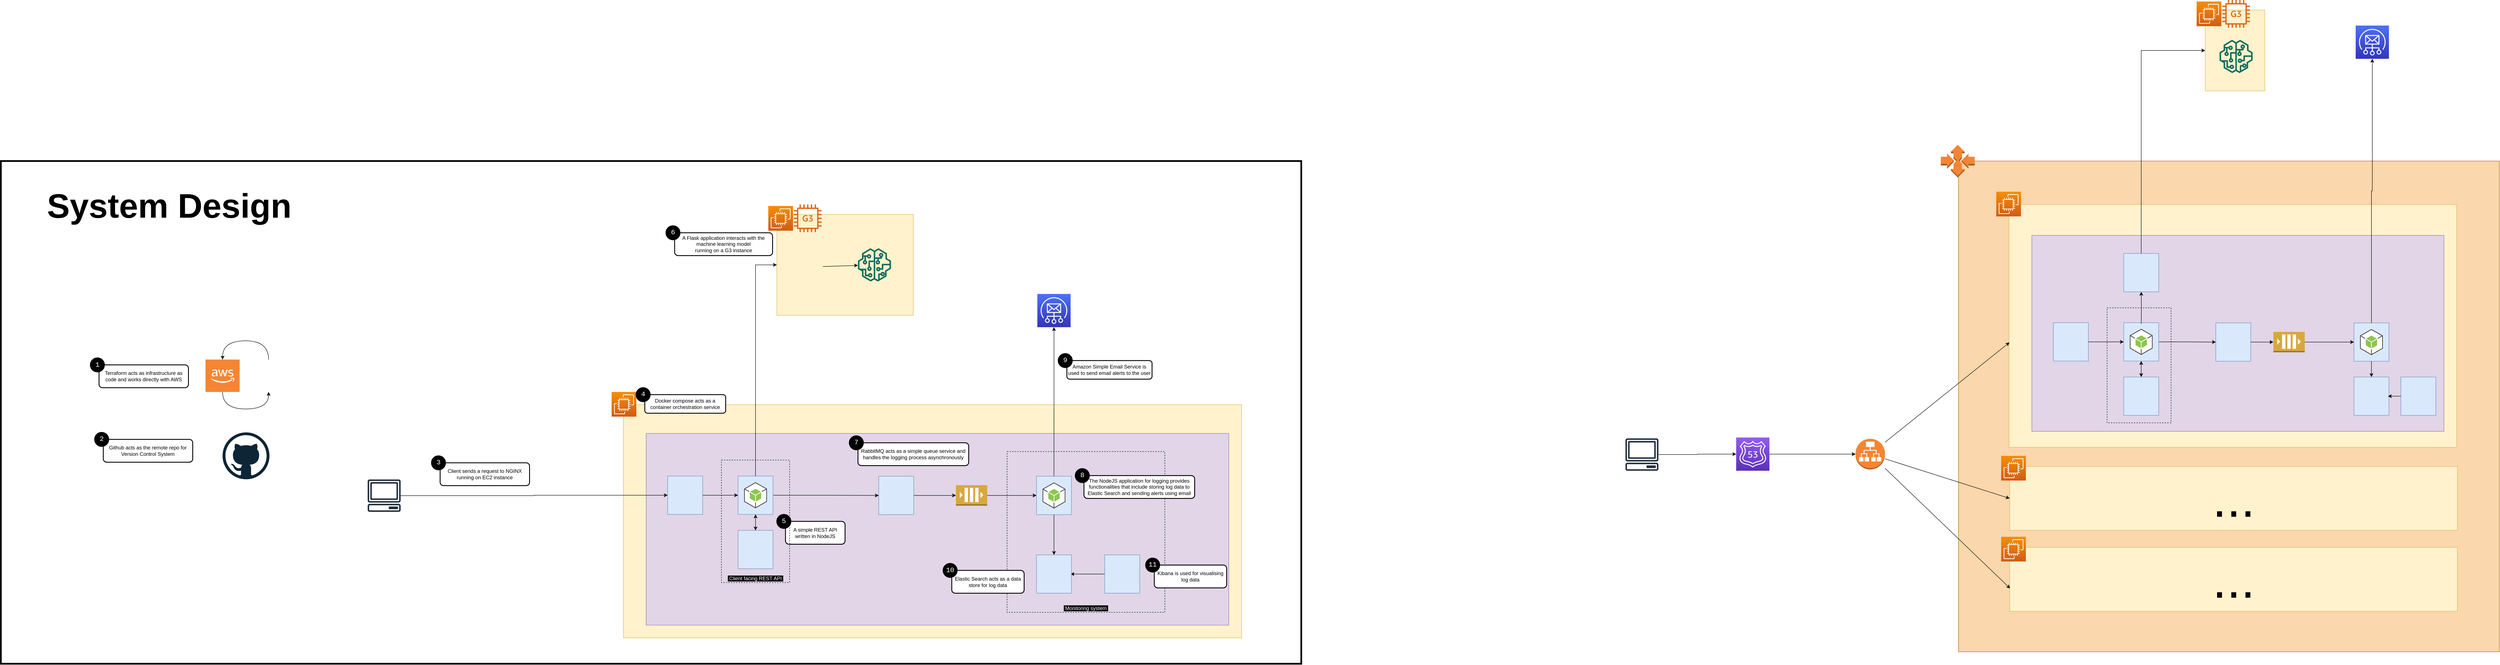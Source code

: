 <mxfile version="14.2.9" type="github"><diagram id="q6d8WJFvGTYh6739gFct" name="Page-1"><mxGraphModel dx="3629" dy="1151" grid="1" gridSize="10" guides="1" tooltips="1" connect="1" arrows="1" fold="1" page="1" pageScale="1" pageWidth="850" pageHeight="1100" math="0" shadow="0"><root><mxCell id="0"/><mxCell id="1" parent="0"/><mxCell id="pepfG31Gy_sQ8T56u4hY-146" value="" style="rounded=0;whiteSpace=wrap;html=1;strokeWidth=4;fontSize=40;align=center;" vertex="1" parent="1"><mxGeometry x="-1550" y="378" width="3050" height="1180" as="geometry"/></mxCell><mxCell id="pepfG31Gy_sQ8T56u4hY-58" value="" style="group" vertex="1" connectable="0" parent="1"><mxGeometry x="250" y="480" width="340" height="260" as="geometry"/></mxCell><mxCell id="pepfG31Gy_sQ8T56u4hY-56" value="" style="rounded=0;whiteSpace=wrap;html=1;fillColor=#fff2cc;strokeColor=#d6b656;" vertex="1" parent="pepfG31Gy_sQ8T56u4hY-58"><mxGeometry x="20" y="23.5" width="320" height="236.5" as="geometry"/></mxCell><mxCell id="pepfG31Gy_sQ8T56u4hY-5" value="" style="outlineConnect=0;fontColor=#232F3E;gradientColor=none;fillColor=#116D5B;strokeColor=none;dashed=0;verticalLabelPosition=bottom;verticalAlign=top;align=center;html=1;fontSize=12;fontStyle=0;aspect=fixed;pointerEvents=1;shape=mxgraph.aws4.sagemaker_model;" vertex="1" parent="pepfG31Gy_sQ8T56u4hY-58"><mxGeometry x="210" y="102.75" width="78" height="78" as="geometry"/></mxCell><mxCell id="pepfG31Gy_sQ8T56u4hY-55" value="" style="outlineConnect=0;fontColor=#232F3E;gradientColor=none;fillColor=#D86613;strokeColor=none;dashed=0;verticalLabelPosition=bottom;verticalAlign=top;align=center;html=1;fontSize=12;fontStyle=0;aspect=fixed;pointerEvents=1;shape=mxgraph.aws4.g3_instance;" vertex="1" parent="pepfG31Gy_sQ8T56u4hY-58"><mxGeometry x="60" width="65" height="65" as="geometry"/></mxCell><mxCell id="pepfG31Gy_sQ8T56u4hY-57" value="" style="points=[[0,0,0],[0.25,0,0],[0.5,0,0],[0.75,0,0],[1,0,0],[0,1,0],[0.25,1,0],[0.5,1,0],[0.75,1,0],[1,1,0],[0,0.25,0],[0,0.5,0],[0,0.75,0],[1,0.25,0],[1,0.5,0],[1,0.75,0]];outlineConnect=0;fontColor=#232F3E;gradientColor=#F78E04;gradientDirection=north;fillColor=#D05C17;strokeColor=#ffffff;dashed=0;verticalLabelPosition=bottom;verticalAlign=top;align=center;html=1;fontSize=12;fontStyle=0;aspect=fixed;shape=mxgraph.aws4.resourceIcon;resIcon=mxgraph.aws4.ec2;" vertex="1" parent="pepfG31Gy_sQ8T56u4hY-58"><mxGeometry y="3.5" width="58" height="58" as="geometry"/></mxCell><mxCell id="pepfG31Gy_sQ8T56u4hY-187" style="edgeStyle=none;rounded=0;orthogonalLoop=1;jettySize=auto;html=1;startArrow=none;startFill=0;" edge="1" parent="pepfG31Gy_sQ8T56u4hY-58" source="pepfG31Gy_sQ8T56u4hY-4" target="pepfG31Gy_sQ8T56u4hY-5"><mxGeometry relative="1" as="geometry"/></mxCell><mxCell id="pepfG31Gy_sQ8T56u4hY-4" value="" style="shape=image;html=1;verticalAlign=top;verticalLabelPosition=bottom;labelBackgroundColor=#ffffff;imageAspect=0;aspect=fixed;image=https://cdn4.iconfinder.com/data/icons/logos-brands-5/24/flask-128.png" vertex="1" parent="pepfG31Gy_sQ8T56u4hY-58"><mxGeometry x="60" y="112.75" width="68.0" height="68.0" as="geometry"/></mxCell><mxCell id="pepfG31Gy_sQ8T56u4hY-147" value="&lt;h1&gt;System Design&lt;/h1&gt;" style="text;html=1;strokeColor=none;fillColor=none;align=center;verticalAlign=middle;whiteSpace=wrap;rounded=0;fontSize=40;" vertex="1" parent="1"><mxGeometry x="-1550" y="378" width="790" height="210" as="geometry"/></mxCell><mxCell id="pepfG31Gy_sQ8T56u4hY-144" value="" style="rounded=0;whiteSpace=wrap;html=1;fillColor=#fad7ac;strokeColor=#b46504;" vertex="1" parent="1"><mxGeometry x="3041.5" y="378" width="1268.5" height="1152" as="geometry"/></mxCell><mxCell id="pepfG31Gy_sQ8T56u4hY-62" value="" style="group" vertex="1" connectable="0" parent="1"><mxGeometry x="-140" y="790" width="1555" height="730" as="geometry"/></mxCell><mxCell id="pepfG31Gy_sQ8T56u4hY-63" value="" style="group" vertex="1" connectable="0" parent="pepfG31Gy_sQ8T56u4hY-62"><mxGeometry x="70" y="77.4" width="1485" height="652.6" as="geometry"/></mxCell><mxCell id="pepfG31Gy_sQ8T56u4hY-20" value="" style="rounded=0;whiteSpace=wrap;html=1;fillColor=#fff2cc;strokeColor=#d6b656;" vertex="1" parent="pepfG31Gy_sQ8T56u4hY-63"><mxGeometry x="-20" y="82.6" width="1450" height="547.4" as="geometry"/></mxCell><mxCell id="pepfG31Gy_sQ8T56u4hY-50" value="" style="rounded=0;whiteSpace=wrap;html=1;fillColor=#e1d5e7;strokeColor=#9673a6;" vertex="1" parent="pepfG31Gy_sQ8T56u4hY-63"><mxGeometry x="33.5" y="150" width="1366.5" height="450" as="geometry"/></mxCell><mxCell id="pepfG31Gy_sQ8T56u4hY-8" value="" style="shape=image;verticalLabelPosition=bottom;labelBackgroundColor=#ffffff;verticalAlign=top;aspect=fixed;imageAspect=0;image=https://blog.alexellis.io/content/images/2016/05/docker-compose-logo-01.png;" vertex="1" parent="pepfG31Gy_sQ8T56u4hY-63"><mxGeometry x="10.5" y="107.5" width="69.5" height="85.1" as="geometry"/></mxCell><mxCell id="pepfG31Gy_sQ8T56u4hY-15" value="" style="outlineConnect=0;dashed=0;verticalLabelPosition=bottom;verticalAlign=top;align=center;html=1;shape=mxgraph.aws3.queue;fillColor=#D9A741;gradientColor=none;" vertex="1" parent="pepfG31Gy_sQ8T56u4hY-63"><mxGeometry x="760" y="271.6" width="73.5" height="48.0" as="geometry"/></mxCell><mxCell id="pepfG31Gy_sQ8T56u4hY-72" style="edgeStyle=orthogonalEdgeStyle;rounded=0;orthogonalLoop=1;jettySize=auto;html=1;startArrow=none;startFill=0;" edge="1" parent="pepfG31Gy_sQ8T56u4hY-63" source="pepfG31Gy_sQ8T56u4hY-43" target="pepfG31Gy_sQ8T56u4hY-16"><mxGeometry relative="1" as="geometry"/></mxCell><mxCell id="pepfG31Gy_sQ8T56u4hY-69" style="edgeStyle=orthogonalEdgeStyle;rounded=0;orthogonalLoop=1;jettySize=auto;html=1;startArrow=none;startFill=0;" edge="1" parent="pepfG31Gy_sQ8T56u4hY-63" source="pepfG31Gy_sQ8T56u4hY-29" target="pepfG31Gy_sQ8T56u4hY-15"><mxGeometry relative="1" as="geometry"/></mxCell><mxCell id="pepfG31Gy_sQ8T56u4hY-70" style="edgeStyle=orthogonalEdgeStyle;rounded=0;orthogonalLoop=1;jettySize=auto;html=1;entryX=0;entryY=0.5;entryDx=0;entryDy=0;startArrow=none;startFill=0;" edge="1" parent="pepfG31Gy_sQ8T56u4hY-63" source="pepfG31Gy_sQ8T56u4hY-15" target="pepfG31Gy_sQ8T56u4hY-33"><mxGeometry relative="1" as="geometry"/></mxCell><mxCell id="pepfG31Gy_sQ8T56u4hY-71" style="edgeStyle=orthogonalEdgeStyle;rounded=0;orthogonalLoop=1;jettySize=auto;html=1;entryX=0.5;entryY=0;entryDx=0;entryDy=0;startArrow=none;startFill=0;" edge="1" parent="pepfG31Gy_sQ8T56u4hY-63" source="pepfG31Gy_sQ8T56u4hY-33" target="pepfG31Gy_sQ8T56u4hY-41"><mxGeometry relative="1" as="geometry"><Array as="points"><mxPoint x="990" y="378"/></Array></mxGeometry></mxCell><mxCell id="pepfG31Gy_sQ8T56u4hY-180" value="" style="group" vertex="1" connectable="0" parent="pepfG31Gy_sQ8T56u4hY-63"><mxGeometry x="80" y="-337.4" width="250" height="80" as="geometry"/></mxCell><mxCell id="pepfG31Gy_sQ8T56u4hY-181" value="A Flask application interacts with the machine learning model&lt;br&gt;running on a G3 instance" style="rounded=1;whiteSpace=wrap;html=1;strokeWidth=2;fillColor=#FFFFFF;fontSize=12;align=center;" vertex="1" parent="pepfG31Gy_sQ8T56u4hY-180"><mxGeometry x="20.29" y="16.33" width="229.71" height="53.67" as="geometry"/></mxCell><mxCell id="pepfG31Gy_sQ8T56u4hY-182" value="6" style="ellipse;whiteSpace=wrap;html=1;aspect=fixed;rounded=0;strokeWidth=2;fontSize=16;align=center;fontColor=#FFFFFF;fillColor=#000000;fontFamily=Courier New;" vertex="1" parent="pepfG31Gy_sQ8T56u4hY-180"><mxGeometry width="32.857" height="32.857" as="geometry"/></mxCell><mxCell id="pepfG31Gy_sQ8T56u4hY-188" value="&lt;span style=&quot;background-color: rgb(0 , 0 , 0)&quot;&gt;&lt;font color=&quot;#ffffff&quot;&gt;&amp;nbsp;Monitoring system&amp;nbsp;&lt;/font&gt;&lt;/span&gt;" style="rounded=0;whiteSpace=wrap;html=1;fillColor=none;dashed=1;verticalAlign=bottom;" vertex="1" parent="pepfG31Gy_sQ8T56u4hY-63"><mxGeometry x="880" y="192.6" width="370" height="377.4" as="geometry"/></mxCell><mxCell id="pepfG31Gy_sQ8T56u4hY-31" value="" style="group" vertex="1" connectable="0" parent="pepfG31Gy_sQ8T56u4hY-63"><mxGeometry x="560" y="225.6" width="101" height="115.0" as="geometry"/></mxCell><mxCell id="pepfG31Gy_sQ8T56u4hY-29" value="" style="rounded=0;whiteSpace=wrap;html=1;fillColor=#dae8fc;strokeColor=#6c8ebf;" vertex="1" parent="pepfG31Gy_sQ8T56u4hY-31"><mxGeometry x="19" y="25.0" width="82" height="90.0" as="geometry"/></mxCell><mxCell id="pepfG31Gy_sQ8T56u4hY-2" value="" style="shape=image;verticalLabelPosition=bottom;labelBackgroundColor=#ffffff;verticalAlign=top;aspect=fixed;imageAspect=0;image=https://quinngil.com/content/images/2017/04/rabbitmq.svg;" vertex="1" parent="pepfG31Gy_sQ8T56u4hY-31"><mxGeometry x="29.5" y="37.7" width="61.0" height="64.6" as="geometry"/></mxCell><mxCell id="pepfG31Gy_sQ8T56u4hY-30" value="" style="shape=image;html=1;verticalAlign=top;verticalLabelPosition=bottom;labelBackgroundColor=#ffffff;imageAspect=0;aspect=fixed;image=https://cdn4.iconfinder.com/data/icons/logos-and-brands/512/97_Docker_logo_logos-128.png" vertex="1" parent="pepfG31Gy_sQ8T56u4hY-31"><mxGeometry width="48.0" height="48.0" as="geometry"/></mxCell><mxCell id="pepfG31Gy_sQ8T56u4hY-32" value="" style="group" vertex="1" connectable="0" parent="pepfG31Gy_sQ8T56u4hY-63"><mxGeometry x="930" y="225.6" width="101" height="115" as="geometry"/></mxCell><mxCell id="pepfG31Gy_sQ8T56u4hY-33" value="" style="rounded=0;whiteSpace=wrap;html=1;fillColor=#dae8fc;strokeColor=#6c8ebf;" vertex="1" parent="pepfG31Gy_sQ8T56u4hY-32"><mxGeometry x="19" y="25" width="82" height="90" as="geometry"/></mxCell><mxCell id="pepfG31Gy_sQ8T56u4hY-34" value="" style="outlineConnect=0;dashed=0;verticalLabelPosition=bottom;verticalAlign=top;align=center;html=1;shape=mxgraph.aws3.android;fillColor=#8CC64F;gradientColor=none;" vertex="1" parent="pepfG31Gy_sQ8T56u4hY-32"><mxGeometry x="33.25" y="39.43" width="53.5" height="61.14" as="geometry"/></mxCell><mxCell id="pepfG31Gy_sQ8T56u4hY-35" value="" style="shape=image;html=1;verticalAlign=top;verticalLabelPosition=bottom;labelBackgroundColor=#ffffff;imageAspect=0;aspect=fixed;image=https://cdn4.iconfinder.com/data/icons/logos-and-brands/512/97_Docker_logo_logos-128.png" vertex="1" parent="pepfG31Gy_sQ8T56u4hY-32"><mxGeometry width="48" height="48" as="geometry"/></mxCell><mxCell id="pepfG31Gy_sQ8T56u4hY-45" value="" style="group" vertex="1" connectable="0" parent="pepfG31Gy_sQ8T56u4hY-63"><mxGeometry x="930" y="410.1" width="101" height="115.0" as="geometry"/></mxCell><mxCell id="pepfG31Gy_sQ8T56u4hY-41" value="" style="rounded=0;whiteSpace=wrap;html=1;fillColor=#dae8fc;strokeColor=#6c8ebf;" vertex="1" parent="pepfG31Gy_sQ8T56u4hY-45"><mxGeometry x="19" y="25.0" width="82" height="90.0" as="geometry"/></mxCell><mxCell id="pepfG31Gy_sQ8T56u4hY-16" value="" style="shape=image;verticalLabelPosition=bottom;labelBackgroundColor=#ffffff;verticalAlign=top;aspect=fixed;imageAspect=0;image=https://cdn.worldvectorlogo.com/logos/elastic-elasticsearch.svg;" vertex="1" parent="pepfG31Gy_sQ8T56u4hY-45"><mxGeometry x="22.25" y="31.75" width="76.5" height="76.5" as="geometry"/></mxCell><mxCell id="pepfG31Gy_sQ8T56u4hY-42" value="" style="shape=image;html=1;verticalAlign=top;verticalLabelPosition=bottom;labelBackgroundColor=#ffffff;imageAspect=0;aspect=fixed;image=https://cdn4.iconfinder.com/data/icons/logos-and-brands/512/97_Docker_logo_logos-128.png" vertex="1" parent="pepfG31Gy_sQ8T56u4hY-45"><mxGeometry width="48.0" height="48.0" as="geometry"/></mxCell><mxCell id="pepfG31Gy_sQ8T56u4hY-46" value="" style="group" vertex="1" connectable="0" parent="pepfG31Gy_sQ8T56u4hY-63"><mxGeometry x="1090" y="410.1" width="101" height="115.0" as="geometry"/></mxCell><mxCell id="pepfG31Gy_sQ8T56u4hY-43" value="" style="rounded=0;whiteSpace=wrap;html=1;fillColor=#dae8fc;strokeColor=#6c8ebf;" vertex="1" parent="pepfG31Gy_sQ8T56u4hY-46"><mxGeometry x="19" y="25.0" width="82" height="90.0" as="geometry"/></mxCell><mxCell id="pepfG31Gy_sQ8T56u4hY-18" value="" style="shape=image;verticalLabelPosition=bottom;labelBackgroundColor=#ffffff;verticalAlign=top;aspect=fixed;imageAspect=0;image=https://cdn.freebiesupply.com/logos/large/2x/elastic-kibana-logo-png-transparent.png;" vertex="1" parent="pepfG31Gy_sQ8T56u4hY-46"><mxGeometry x="21.75" y="31.75" width="76.5" height="76.5" as="geometry"/></mxCell><mxCell id="pepfG31Gy_sQ8T56u4hY-44" value="" style="shape=image;html=1;verticalAlign=top;verticalLabelPosition=bottom;labelBackgroundColor=#ffffff;imageAspect=0;aspect=fixed;image=https://cdn4.iconfinder.com/data/icons/logos-and-brands/512/97_Docker_logo_logos-128.png" vertex="1" parent="pepfG31Gy_sQ8T56u4hY-46"><mxGeometry width="48.0" height="48.0" as="geometry"/></mxCell><mxCell id="pepfG31Gy_sQ8T56u4hY-10" value="" style="points=[[0,0,0],[0.25,0,0],[0.5,0,0],[0.75,0,0],[1,0,0],[0,1,0],[0.25,1,0],[0.5,1,0],[0.75,1,0],[1,1,0],[0,0.25,0],[0,0.5,0],[0,0.75,0],[1,0.25,0],[1,0.5,0],[1,0.75,0]];outlineConnect=0;fontColor=#232F3E;gradientColor=#F78E04;gradientDirection=north;fillColor=#D05C17;strokeColor=#ffffff;dashed=0;verticalLabelPosition=bottom;verticalAlign=top;align=center;html=1;fontSize=12;fontStyle=0;aspect=fixed;shape=mxgraph.aws4.resourceIcon;resIcon=mxgraph.aws4.ec2;" vertex="1" parent="pepfG31Gy_sQ8T56u4hY-63"><mxGeometry x="-47.5" y="52.6" width="58.0" height="58.0" as="geometry"/></mxCell><mxCell id="pepfG31Gy_sQ8T56u4hY-194" value="" style="group" vertex="1" connectable="0" parent="pepfG31Gy_sQ8T56u4hY-63"><mxGeometry x="510" y="155.6" width="280" height="70" as="geometry"/></mxCell><mxCell id="pepfG31Gy_sQ8T56u4hY-195" value="RabbitMQ acts as a simple queue service and handles the logging process asynchronously" style="rounded=1;whiteSpace=wrap;html=1;strokeWidth=2;fillColor=#FFFFFF;fontSize=12;align=center;" vertex="1" parent="pepfG31Gy_sQ8T56u4hY-194"><mxGeometry x="20.29" y="16.33" width="259.71" height="53.67" as="geometry"/></mxCell><mxCell id="pepfG31Gy_sQ8T56u4hY-196" value="7" style="ellipse;whiteSpace=wrap;html=1;aspect=fixed;rounded=0;strokeWidth=2;fontSize=16;align=center;fontColor=#FFFFFF;fillColor=#000000;fontFamily=Courier New;" vertex="1" parent="pepfG31Gy_sQ8T56u4hY-194"><mxGeometry width="32.857" height="32.857" as="geometry"/></mxCell><mxCell id="pepfG31Gy_sQ8T56u4hY-201" value="" style="group" vertex="1" connectable="0" parent="pepfG31Gy_sQ8T56u4hY-63"><mxGeometry x="1040" y="232.6" width="280" height="70" as="geometry"/></mxCell><mxCell id="pepfG31Gy_sQ8T56u4hY-202" value="The NodeJS application for logging provides functionalities that include storing log data to Elastic Search and sending alerts using email" style="rounded=1;whiteSpace=wrap;html=1;strokeWidth=2;fillColor=#FFFFFF;fontSize=12;align=center;" vertex="1" parent="pepfG31Gy_sQ8T56u4hY-201"><mxGeometry x="20.29" y="16.33" width="259.71" height="53.67" as="geometry"/></mxCell><mxCell id="pepfG31Gy_sQ8T56u4hY-203" value="8" style="ellipse;whiteSpace=wrap;html=1;aspect=fixed;rounded=0;strokeWidth=2;fontSize=16;align=center;fontColor=#FFFFFF;fillColor=#000000;fontFamily=Courier New;" vertex="1" parent="pepfG31Gy_sQ8T56u4hY-201"><mxGeometry width="32.857" height="32.857" as="geometry"/></mxCell><mxCell id="pepfG31Gy_sQ8T56u4hY-204" value="" style="group" vertex="1" connectable="0" parent="pepfG31Gy_sQ8T56u4hY-63"><mxGeometry x="730" y="455.1" width="280" height="70" as="geometry"/></mxCell><mxCell id="pepfG31Gy_sQ8T56u4hY-205" value="Elastic Search acts as a data store for log data" style="rounded=1;whiteSpace=wrap;html=1;strokeWidth=2;fillColor=#FFFFFF;fontSize=12;align=center;" vertex="1" parent="pepfG31Gy_sQ8T56u4hY-204"><mxGeometry x="20.29" y="16.33" width="169.71" height="53.67" as="geometry"/></mxCell><mxCell id="pepfG31Gy_sQ8T56u4hY-206" value="10" style="ellipse;whiteSpace=wrap;html=1;aspect=fixed;rounded=0;strokeWidth=2;fontSize=16;align=center;fontColor=#FFFFFF;fillColor=#000000;fontFamily=Courier New;" vertex="1" parent="pepfG31Gy_sQ8T56u4hY-204"><mxGeometry width="32.857" height="32.857" as="geometry"/></mxCell><mxCell id="pepfG31Gy_sQ8T56u4hY-207" value="" style="group" vertex="1" connectable="0" parent="pepfG31Gy_sQ8T56u4hY-63"><mxGeometry x="1205" y="442.6" width="280" height="70" as="geometry"/></mxCell><mxCell id="pepfG31Gy_sQ8T56u4hY-208" value="Kibana is used for visualising log data" style="rounded=1;whiteSpace=wrap;html=1;strokeWidth=2;fillColor=#FFFFFF;fontSize=12;align=center;" vertex="1" parent="pepfG31Gy_sQ8T56u4hY-207"><mxGeometry x="20.29" y="16.33" width="169.71" height="53.67" as="geometry"/></mxCell><mxCell id="pepfG31Gy_sQ8T56u4hY-209" value="11" style="ellipse;whiteSpace=wrap;html=1;aspect=fixed;rounded=0;strokeWidth=2;fontSize=16;align=center;fontColor=#FFFFFF;fillColor=#000000;fontFamily=Courier New;" vertex="1" parent="pepfG31Gy_sQ8T56u4hY-207"><mxGeometry width="32.857" height="32.857" as="geometry"/></mxCell><mxCell id="pepfG31Gy_sQ8T56u4hY-177" value="" style="group" vertex="1" connectable="0" parent="pepfG31Gy_sQ8T56u4hY-63"><mxGeometry x="340" y="340.1" width="230" height="70" as="geometry"/></mxCell><mxCell id="pepfG31Gy_sQ8T56u4hY-178" value="A simple REST API written in NodeJS" style="rounded=1;whiteSpace=wrap;html=1;strokeWidth=2;fillColor=#FFFFFF;fontSize=12;align=center;" vertex="1" parent="pepfG31Gy_sQ8T56u4hY-177"><mxGeometry x="20.29" y="16.33" width="139.71" height="53.67" as="geometry"/></mxCell><mxCell id="pepfG31Gy_sQ8T56u4hY-179" value="5" style="ellipse;whiteSpace=wrap;html=1;aspect=fixed;rounded=0;strokeWidth=2;fontSize=16;align=center;fontColor=#FFFFFF;fillColor=#000000;fontFamily=Courier New;" vertex="1" parent="pepfG31Gy_sQ8T56u4hY-177"><mxGeometry width="32.857" height="32.857" as="geometry"/></mxCell><mxCell id="pepfG31Gy_sQ8T56u4hY-210" value="" style="group" vertex="1" connectable="0" parent="pepfG31Gy_sQ8T56u4hY-63"><mxGeometry x="10" y="42.6" width="230" height="80" as="geometry"/></mxCell><mxCell id="pepfG31Gy_sQ8T56u4hY-211" value="Docker compose acts as a container orchestration service" style="rounded=1;whiteSpace=wrap;html=1;strokeWidth=2;fillColor=#FFFFFF;fontSize=12;align=center;" vertex="1" parent="pepfG31Gy_sQ8T56u4hY-210"><mxGeometry x="20.29" y="16.33" width="189.71" height="43.67" as="geometry"/></mxCell><mxCell id="pepfG31Gy_sQ8T56u4hY-212" value="4" style="ellipse;whiteSpace=wrap;html=1;aspect=fixed;rounded=0;strokeWidth=2;fontSize=16;align=center;fontColor=#FFFFFF;fillColor=#000000;fontFamily=Courier New;" vertex="1" parent="pepfG31Gy_sQ8T56u4hY-210"><mxGeometry width="32.857" height="32.857" as="geometry"/></mxCell><mxCell id="pepfG31Gy_sQ8T56u4hY-64" value="&lt;span style=&quot;background-color: rgb(0 , 0 , 0)&quot;&gt;&lt;font color=&quot;#ffffff&quot;&gt;&amp;nbsp;Client facing REST API&amp;nbsp;&lt;/font&gt;&lt;/span&gt;" style="rounded=0;whiteSpace=wrap;html=1;fillColor=none;dashed=1;verticalAlign=bottom;" vertex="1" parent="pepfG31Gy_sQ8T56u4hY-63"><mxGeometry x="210" y="212.55" width="160" height="287.5" as="geometry"/></mxCell><mxCell id="pepfG31Gy_sQ8T56u4hY-74" style="edgeStyle=orthogonalEdgeStyle;rounded=0;orthogonalLoop=1;jettySize=auto;html=1;entryX=0;entryY=0.5;entryDx=0;entryDy=0;startArrow=none;startFill=0;" edge="1" parent="1" source="pepfG31Gy_sQ8T56u4hY-13" target="pepfG31Gy_sQ8T56u4hY-23"><mxGeometry relative="1" as="geometry"><mxPoint x="-320" y="1162.5" as="sourcePoint"/></mxGeometry></mxCell><mxCell id="pepfG31Gy_sQ8T56u4hY-13" value="" style="outlineConnect=0;fontColor=#232F3E;gradientColor=none;fillColor=#232F3E;strokeColor=none;dashed=0;verticalLabelPosition=bottom;verticalAlign=top;align=center;html=1;fontSize=12;fontStyle=0;aspect=fixed;pointerEvents=1;shape=mxgraph.aws4.client;" vertex="1" parent="1"><mxGeometry x="-690" y="1125.5" width="78" height="76" as="geometry"/></mxCell><mxCell id="pepfG31Gy_sQ8T56u4hY-21" value="" style="outlineConnect=0;dashed=0;verticalLabelPosition=bottom;verticalAlign=top;align=center;html=1;shape=mxgraph.aws3.auto_scaling;fillColor=#F58534;gradientColor=none;" vertex="1" parent="1"><mxGeometry x="3000" y="340" width="79.5" height="76.5" as="geometry"/></mxCell><mxCell id="pepfG31Gy_sQ8T56u4hY-24" value="" style="group" vertex="1" connectable="0" parent="1"><mxGeometry x="-5" y="1092.5" width="101" height="115" as="geometry"/></mxCell><mxCell id="pepfG31Gy_sQ8T56u4hY-23" value="" style="rounded=0;whiteSpace=wrap;html=1;fillColor=#dae8fc;strokeColor=#6c8ebf;" vertex="1" parent="pepfG31Gy_sQ8T56u4hY-24"><mxGeometry x="19" y="25" width="82" height="90" as="geometry"/></mxCell><mxCell id="pepfG31Gy_sQ8T56u4hY-7" value="" style="shape=image;html=1;verticalAlign=top;verticalLabelPosition=bottom;labelBackgroundColor=#ffffff;imageAspect=0;aspect=fixed;image=https://cdn4.iconfinder.com/data/icons/logos-and-brands/512/97_Docker_logo_logos-128.png" vertex="1" parent="pepfG31Gy_sQ8T56u4hY-24"><mxGeometry width="48" height="48" as="geometry"/></mxCell><mxCell id="pepfG31Gy_sQ8T56u4hY-22" value="" style="shape=image;verticalLabelPosition=bottom;labelBackgroundColor=#ffffff;verticalAlign=top;aspect=fixed;imageAspect=0;image=https://cdn.auth0.com/blog/nginx-plus/nginx-logo.png;" vertex="1" parent="pepfG31Gy_sQ8T56u4hY-24"><mxGeometry x="30" y="40" width="60" height="60" as="geometry"/></mxCell><mxCell id="pepfG31Gy_sQ8T56u4hY-54" value="" style="group" vertex="1" connectable="0" parent="1"><mxGeometry x="160" y="1220" width="101" height="147.45" as="geometry"/></mxCell><mxCell id="pepfG31Gy_sQ8T56u4hY-52" value="" style="rounded=0;whiteSpace=wrap;html=1;fillColor=#dae8fc;strokeColor=#6c8ebf;" vertex="1" parent="pepfG31Gy_sQ8T56u4hY-54"><mxGeometry x="19" y="25" width="82" height="90" as="geometry"/></mxCell><mxCell id="pepfG31Gy_sQ8T56u4hY-53" value="" style="shape=image;html=1;verticalAlign=top;verticalLabelPosition=bottom;labelBackgroundColor=#ffffff;imageAspect=0;aspect=fixed;image=https://cdn4.iconfinder.com/data/icons/logos-and-brands/512/97_Docker_logo_logos-128.png" vertex="1" parent="pepfG31Gy_sQ8T56u4hY-54"><mxGeometry width="48" height="48" as="geometry"/></mxCell><mxCell id="pepfG31Gy_sQ8T56u4hY-51" value="" style="shape=image;verticalLabelPosition=bottom;labelBackgroundColor=#ffffff;verticalAlign=top;aspect=fixed;imageAspect=0;image=https://upload.wikimedia.org/wikipedia/commons/thumb/2/29/Postgresql_elephant.svg/1200px-Postgresql_elephant.svg.png;" vertex="1" parent="pepfG31Gy_sQ8T56u4hY-54"><mxGeometry x="31.57" y="40.66" width="56.86" height="58.67" as="geometry"/></mxCell><mxCell id="pepfG31Gy_sQ8T56u4hY-61" style="edgeStyle=orthogonalEdgeStyle;rounded=0;orthogonalLoop=1;jettySize=auto;html=1;" edge="1" parent="1" source="pepfG31Gy_sQ8T56u4hY-23" target="pepfG31Gy_sQ8T56u4hY-25"><mxGeometry x="-63.5" y="864.9" as="geometry"/></mxCell><mxCell id="pepfG31Gy_sQ8T56u4hY-65" style="edgeStyle=orthogonalEdgeStyle;rounded=0;orthogonalLoop=1;jettySize=auto;html=1;entryX=0.5;entryY=0;entryDx=0;entryDy=0;startArrow=classic;startFill=1;" edge="1" parent="1" source="pepfG31Gy_sQ8T56u4hY-25" target="pepfG31Gy_sQ8T56u4hY-52"><mxGeometry relative="1" as="geometry"/></mxCell><mxCell id="pepfG31Gy_sQ8T56u4hY-66" style="edgeStyle=orthogonalEdgeStyle;rounded=0;orthogonalLoop=1;jettySize=auto;html=1;startArrow=none;startFill=0;" edge="1" parent="1" source="pepfG31Gy_sQ8T56u4hY-25" target="pepfG31Gy_sQ8T56u4hY-29"><mxGeometry relative="1" as="geometry"/></mxCell><mxCell id="pepfG31Gy_sQ8T56u4hY-25" value="" style="rounded=0;whiteSpace=wrap;html=1;fillColor=#dae8fc;strokeColor=#6c8ebf;fontStyle=1" vertex="1" parent="1"><mxGeometry x="179" y="1117.5" width="82" height="90" as="geometry"/></mxCell><mxCell id="pepfG31Gy_sQ8T56u4hY-3" value="" style="outlineConnect=0;dashed=0;verticalLabelPosition=bottom;verticalAlign=top;align=center;html=1;shape=mxgraph.aws3.android;fillColor=#8CC64F;gradientColor=none;" vertex="1" parent="1"><mxGeometry x="193.25" y="1131.93" width="53.5" height="61.14" as="geometry"/></mxCell><mxCell id="pepfG31Gy_sQ8T56u4hY-26" value="" style="shape=image;html=1;verticalAlign=top;verticalLabelPosition=bottom;labelBackgroundColor=#ffffff;imageAspect=0;aspect=fixed;image=https://cdn4.iconfinder.com/data/icons/logos-and-brands/512/97_Docker_logo_logos-128.png;fontStyle=1" vertex="1" parent="1"><mxGeometry x="160" y="1092.5" width="48" height="48" as="geometry"/></mxCell><mxCell id="pepfG31Gy_sQ8T56u4hY-68" style="edgeStyle=orthogonalEdgeStyle;rounded=0;orthogonalLoop=1;jettySize=auto;html=1;startArrow=none;startFill=0;entryX=0;entryY=0.5;entryDx=0;entryDy=0;exitX=0.5;exitY=0;exitDx=0;exitDy=0;" edge="1" parent="1" source="pepfG31Gy_sQ8T56u4hY-25" target="pepfG31Gy_sQ8T56u4hY-56"><mxGeometry relative="1" as="geometry"><mxPoint x="220.0" y="955" as="sourcePoint"/><Array as="points"><mxPoint x="220" y="622"/></Array></mxGeometry></mxCell><mxCell id="pepfG31Gy_sQ8T56u4hY-76" value="&lt;font style=&quot;font-size: 120px&quot;&gt;...&lt;/font&gt;" style="rounded=0;whiteSpace=wrap;html=1;fillColor=#fff2cc;strokeColor=#d6b656;" vertex="1" parent="1"><mxGeometry x="3161.5" y="1094.9" width="1050" height="150" as="geometry"/></mxCell><mxCell id="pepfG31Gy_sQ8T56u4hY-77" value="" style="points=[[0,0,0],[0.25,0,0],[0.5,0,0],[0.75,0,0],[1,0,0],[0,1,0],[0.25,1,0],[0.5,1,0],[0.75,1,0],[1,1,0],[0,0.25,0],[0,0.5,0],[0,0.75,0],[1,0.25,0],[1,0.5,0],[1,0.75,0]];outlineConnect=0;fontColor=#232F3E;gradientColor=#F78E04;gradientDirection=north;fillColor=#D05C17;strokeColor=#ffffff;dashed=0;verticalLabelPosition=bottom;verticalAlign=top;align=center;html=1;fontSize=12;fontStyle=0;aspect=fixed;shape=mxgraph.aws4.resourceIcon;resIcon=mxgraph.aws4.ec2;" vertex="1" parent="1"><mxGeometry x="3141.5" y="1070" width="58" height="58" as="geometry"/></mxCell><mxCell id="pepfG31Gy_sQ8T56u4hY-78" value="" style="group" vertex="1" connectable="0" parent="1"><mxGeometry x="3110" y="430" width="1100" height="634.9" as="geometry"/></mxCell><mxCell id="pepfG31Gy_sQ8T56u4hY-79" value="" style="rounded=0;whiteSpace=wrap;html=1;fillColor=#fff2cc;strokeColor=#d6b656;" vertex="1" parent="pepfG31Gy_sQ8T56u4hY-78"><mxGeometry x="50" y="50" width="1050" height="570" as="geometry"/></mxCell><mxCell id="pepfG31Gy_sQ8T56u4hY-80" value="" style="points=[[0,0,0],[0.25,0,0],[0.5,0,0],[0.75,0,0],[1,0,0],[0,1,0],[0.25,1,0],[0.5,1,0],[0.75,1,0],[1,1,0],[0,0.25,0],[0,0.5,0],[0,0.75,0],[1,0.25,0],[1,0.5,0],[1,0.75,0]];outlineConnect=0;fontColor=#232F3E;gradientColor=#F78E04;gradientDirection=north;fillColor=#D05C17;strokeColor=#ffffff;dashed=0;verticalLabelPosition=bottom;verticalAlign=top;align=center;html=1;fontSize=12;fontStyle=0;aspect=fixed;shape=mxgraph.aws4.resourceIcon;resIcon=mxgraph.aws4.ec2;" vertex="1" parent="pepfG31Gy_sQ8T56u4hY-78"><mxGeometry x="20" y="20" width="58" height="58" as="geometry"/></mxCell><mxCell id="pepfG31Gy_sQ8T56u4hY-81" value="" style="group" vertex="1" connectable="0" parent="pepfG31Gy_sQ8T56u4hY-78"><mxGeometry x="70" y="77.4" width="1000" height="505.1" as="geometry"/></mxCell><mxCell id="pepfG31Gy_sQ8T56u4hY-82" value="" style="rounded=0;whiteSpace=wrap;html=1;fillColor=#e1d5e7;strokeColor=#9673a6;" vertex="1" parent="pepfG31Gy_sQ8T56u4hY-81"><mxGeometry x="33.5" y="45.1" width="966.5" height="460" as="geometry"/></mxCell><mxCell id="pepfG31Gy_sQ8T56u4hY-83" value="" style="shape=image;verticalLabelPosition=bottom;labelBackgroundColor=#ffffff;verticalAlign=top;aspect=fixed;imageAspect=0;image=https://blog.alexellis.io/content/images/2016/05/docker-compose-logo-01.png;" vertex="1" parent="pepfG31Gy_sQ8T56u4hY-81"><mxGeometry width="69.5" height="85.1" as="geometry"/></mxCell><mxCell id="pepfG31Gy_sQ8T56u4hY-84" value="" style="group" vertex="1" connectable="0" parent="pepfG31Gy_sQ8T56u4hY-81"><mxGeometry x="230" y="62.6" width="101" height="115" as="geometry"/></mxCell><mxCell id="pepfG31Gy_sQ8T56u4hY-85" value="" style="rounded=0;whiteSpace=wrap;html=1;fillColor=#dae8fc;strokeColor=#6c8ebf;" vertex="1" parent="pepfG31Gy_sQ8T56u4hY-84"><mxGeometry x="19" y="25" width="82" height="90" as="geometry"/></mxCell><mxCell id="pepfG31Gy_sQ8T56u4hY-86" value="" style="shape=image;html=1;verticalAlign=top;verticalLabelPosition=bottom;labelBackgroundColor=#ffffff;imageAspect=0;aspect=fixed;image=https://cdn4.iconfinder.com/data/icons/logos-brands-5/24/flask-128.png" vertex="1" parent="pepfG31Gy_sQ8T56u4hY-84"><mxGeometry x="26" y="38" width="68" height="68" as="geometry"/></mxCell><mxCell id="pepfG31Gy_sQ8T56u4hY-87" value="" style="shape=image;html=1;verticalAlign=top;verticalLabelPosition=bottom;labelBackgroundColor=#ffffff;imageAspect=0;aspect=fixed;image=https://cdn4.iconfinder.com/data/icons/logos-and-brands/512/97_Docker_logo_logos-128.png" vertex="1" parent="pepfG31Gy_sQ8T56u4hY-84"><mxGeometry width="48" height="48" as="geometry"/></mxCell><mxCell id="pepfG31Gy_sQ8T56u4hY-88" value="" style="outlineConnect=0;dashed=0;verticalLabelPosition=bottom;verticalAlign=top;align=center;html=1;shape=mxgraph.aws3.queue;fillColor=#D9A741;gradientColor=none;" vertex="1" parent="pepfG31Gy_sQ8T56u4hY-81"><mxGeometry x="600" y="271.6" width="73.5" height="48" as="geometry"/></mxCell><mxCell id="pepfG31Gy_sQ8T56u4hY-89" value="" style="group" vertex="1" connectable="0" parent="pepfG31Gy_sQ8T56u4hY-81"><mxGeometry x="770" y="352.6" width="101" height="115" as="geometry"/></mxCell><mxCell id="pepfG31Gy_sQ8T56u4hY-90" value="" style="rounded=0;whiteSpace=wrap;html=1;fillColor=#dae8fc;strokeColor=#6c8ebf;" vertex="1" parent="pepfG31Gy_sQ8T56u4hY-89"><mxGeometry x="19" y="25" width="82" height="90" as="geometry"/></mxCell><mxCell id="pepfG31Gy_sQ8T56u4hY-91" value="" style="shape=image;verticalLabelPosition=bottom;labelBackgroundColor=#ffffff;verticalAlign=top;aspect=fixed;imageAspect=0;image=https://cdn.worldvectorlogo.com/logos/elastic-elasticsearch.svg;" vertex="1" parent="pepfG31Gy_sQ8T56u4hY-89"><mxGeometry x="22.25" y="31.75" width="76.5" height="76.5" as="geometry"/></mxCell><mxCell id="pepfG31Gy_sQ8T56u4hY-92" value="" style="shape=image;html=1;verticalAlign=top;verticalLabelPosition=bottom;labelBackgroundColor=#ffffff;imageAspect=0;aspect=fixed;image=https://cdn4.iconfinder.com/data/icons/logos-and-brands/512/97_Docker_logo_logos-128.png" vertex="1" parent="pepfG31Gy_sQ8T56u4hY-89"><mxGeometry width="48" height="48" as="geometry"/></mxCell><mxCell id="pepfG31Gy_sQ8T56u4hY-93" value="" style="group" vertex="1" connectable="0" parent="pepfG31Gy_sQ8T56u4hY-81"><mxGeometry x="880" y="352.6" width="101" height="115" as="geometry"/></mxCell><mxCell id="pepfG31Gy_sQ8T56u4hY-94" value="" style="rounded=0;whiteSpace=wrap;html=1;fillColor=#dae8fc;strokeColor=#6c8ebf;" vertex="1" parent="pepfG31Gy_sQ8T56u4hY-93"><mxGeometry x="19" y="25" width="82" height="90" as="geometry"/></mxCell><mxCell id="pepfG31Gy_sQ8T56u4hY-95" value="" style="shape=image;verticalLabelPosition=bottom;labelBackgroundColor=#ffffff;verticalAlign=top;aspect=fixed;imageAspect=0;image=https://cdn.freebiesupply.com/logos/large/2x/elastic-kibana-logo-png-transparent.png;" vertex="1" parent="pepfG31Gy_sQ8T56u4hY-93"><mxGeometry x="21.75" y="31.75" width="76.5" height="76.5" as="geometry"/></mxCell><mxCell id="pepfG31Gy_sQ8T56u4hY-96" value="" style="shape=image;html=1;verticalAlign=top;verticalLabelPosition=bottom;labelBackgroundColor=#ffffff;imageAspect=0;aspect=fixed;image=https://cdn4.iconfinder.com/data/icons/logos-and-brands/512/97_Docker_logo_logos-128.png" vertex="1" parent="pepfG31Gy_sQ8T56u4hY-93"><mxGeometry width="48" height="48" as="geometry"/></mxCell><mxCell id="pepfG31Gy_sQ8T56u4hY-97" style="edgeStyle=orthogonalEdgeStyle;rounded=0;orthogonalLoop=1;jettySize=auto;html=1;startArrow=none;startFill=0;" edge="1" parent="pepfG31Gy_sQ8T56u4hY-81" source="pepfG31Gy_sQ8T56u4hY-94" target="pepfG31Gy_sQ8T56u4hY-91"><mxGeometry relative="1" as="geometry"/></mxCell><mxCell id="pepfG31Gy_sQ8T56u4hY-98" value="" style="rounded=0;whiteSpace=wrap;html=1;fillColor=none;dashed=1;" vertex="1" parent="1"><mxGeometry x="3390" y="722.5" width="150" height="270" as="geometry"/></mxCell><mxCell id="pepfG31Gy_sQ8T56u4hY-99" style="edgeStyle=orthogonalEdgeStyle;rounded=0;orthogonalLoop=1;jettySize=auto;html=1;entryX=0;entryY=0.5;entryDx=0;entryDy=0;startArrow=none;startFill=0;entryPerimeter=0;" edge="1" parent="1" source="pepfG31Gy_sQ8T56u4hY-100" target="pepfG31Gy_sQ8T56u4hY-140"><mxGeometry relative="1" as="geometry"/></mxCell><mxCell id="pepfG31Gy_sQ8T56u4hY-100" value="" style="points=[[0,0,0],[0.25,0,0],[0.5,0,0],[0.75,0,0],[1,0,0],[0,1,0],[0.25,1,0],[0.5,1,0],[0.75,1,0],[1,1,0],[0,0.25,0],[0,0.5,0],[0,0.75,0],[1,0.25,0],[1,0.5,0],[1,0.75,0]];outlineConnect=0;fontColor=#232F3E;gradientColor=#945DF2;gradientDirection=north;fillColor=#5A30B5;strokeColor=#ffffff;dashed=0;verticalLabelPosition=bottom;verticalAlign=top;align=center;html=1;fontSize=12;fontStyle=0;aspect=fixed;shape=mxgraph.aws4.resourceIcon;resIcon=mxgraph.aws4.route_53;" vertex="1" parent="1"><mxGeometry x="2520" y="1027" width="78" height="78" as="geometry"/></mxCell><mxCell id="pepfG31Gy_sQ8T56u4hY-101" style="edgeStyle=orthogonalEdgeStyle;rounded=0;orthogonalLoop=1;jettySize=auto;html=1;startArrow=none;startFill=0;" edge="1" parent="1" source="pepfG31Gy_sQ8T56u4hY-102" target="pepfG31Gy_sQ8T56u4hY-100"><mxGeometry relative="1" as="geometry"/></mxCell><mxCell id="pepfG31Gy_sQ8T56u4hY-102" value="" style="outlineConnect=0;fontColor=#232F3E;gradientColor=none;fillColor=#232F3E;strokeColor=none;dashed=0;verticalLabelPosition=bottom;verticalAlign=top;align=center;html=1;fontSize=12;fontStyle=0;aspect=fixed;pointerEvents=1;shape=mxgraph.aws4.client;" vertex="1" parent="1"><mxGeometry x="2260" y="1029" width="78" height="76" as="geometry"/></mxCell><mxCell id="pepfG31Gy_sQ8T56u4hY-103" value="" style="group" vertex="1" connectable="0" parent="1"><mxGeometry x="3600" width="160" height="213.5" as="geometry"/></mxCell><mxCell id="pepfG31Gy_sQ8T56u4hY-104" value="" style="rounded=0;whiteSpace=wrap;html=1;fillColor=#fff2cc;strokeColor=#d6b656;" vertex="1" parent="pepfG31Gy_sQ8T56u4hY-103"><mxGeometry x="20" y="23.5" width="140" height="190" as="geometry"/></mxCell><mxCell id="pepfG31Gy_sQ8T56u4hY-105" value="" style="outlineConnect=0;fontColor=#232F3E;gradientColor=none;fillColor=#116D5B;strokeColor=none;dashed=0;verticalLabelPosition=bottom;verticalAlign=top;align=center;html=1;fontSize=12;fontStyle=0;aspect=fixed;pointerEvents=1;shape=mxgraph.aws4.sagemaker_model;" vertex="1" parent="pepfG31Gy_sQ8T56u4hY-103"><mxGeometry x="53.5" y="93.5" width="78" height="78" as="geometry"/></mxCell><mxCell id="pepfG31Gy_sQ8T56u4hY-106" value="" style="outlineConnect=0;fontColor=#232F3E;gradientColor=none;fillColor=#D86613;strokeColor=none;dashed=0;verticalLabelPosition=bottom;verticalAlign=top;align=center;html=1;fontSize=12;fontStyle=0;aspect=fixed;pointerEvents=1;shape=mxgraph.aws4.g3_instance;" vertex="1" parent="pepfG31Gy_sQ8T56u4hY-103"><mxGeometry x="60" width="65" height="65" as="geometry"/></mxCell><mxCell id="pepfG31Gy_sQ8T56u4hY-107" value="" style="points=[[0,0,0],[0.25,0,0],[0.5,0,0],[0.75,0,0],[1,0,0],[0,1,0],[0.25,1,0],[0.5,1,0],[0.75,1,0],[1,1,0],[0,0.25,0],[0,0.5,0],[0,0.75,0],[1,0.25,0],[1,0.5,0],[1,0.75,0]];outlineConnect=0;fontColor=#232F3E;gradientColor=#F78E04;gradientDirection=north;fillColor=#D05C17;strokeColor=#ffffff;dashed=0;verticalLabelPosition=bottom;verticalAlign=top;align=center;html=1;fontSize=12;fontStyle=0;aspect=fixed;shape=mxgraph.aws4.resourceIcon;resIcon=mxgraph.aws4.ec2;" vertex="1" parent="pepfG31Gy_sQ8T56u4hY-103"><mxGeometry y="3.5" width="58" height="58" as="geometry"/></mxCell><mxCell id="pepfG31Gy_sQ8T56u4hY-108" value="" style="group" vertex="1" connectable="0" parent="1"><mxGeometry x="3245" y="732.5" width="101" height="115" as="geometry"/></mxCell><mxCell id="pepfG31Gy_sQ8T56u4hY-109" value="" style="rounded=0;whiteSpace=wrap;html=1;fillColor=#dae8fc;strokeColor=#6c8ebf;" vertex="1" parent="pepfG31Gy_sQ8T56u4hY-108"><mxGeometry x="19" y="25" width="82" height="90" as="geometry"/></mxCell><mxCell id="pepfG31Gy_sQ8T56u4hY-110" value="" style="shape=image;html=1;verticalAlign=top;verticalLabelPosition=bottom;labelBackgroundColor=#ffffff;imageAspect=0;aspect=fixed;image=https://cdn4.iconfinder.com/data/icons/logos-and-brands/512/97_Docker_logo_logos-128.png" vertex="1" parent="pepfG31Gy_sQ8T56u4hY-108"><mxGeometry width="48" height="48" as="geometry"/></mxCell><mxCell id="pepfG31Gy_sQ8T56u4hY-111" value="" style="shape=image;verticalLabelPosition=bottom;labelBackgroundColor=#ffffff;verticalAlign=top;aspect=fixed;imageAspect=0;image=https://cdn.auth0.com/blog/nginx-plus/nginx-logo.png;" vertex="1" parent="pepfG31Gy_sQ8T56u4hY-108"><mxGeometry x="30" y="40" width="60" height="60" as="geometry"/></mxCell><mxCell id="pepfG31Gy_sQ8T56u4hY-112" value="" style="group" vertex="1" connectable="0" parent="1"><mxGeometry x="3626" y="733.0" width="101" height="115" as="geometry"/></mxCell><mxCell id="pepfG31Gy_sQ8T56u4hY-113" value="" style="rounded=0;whiteSpace=wrap;html=1;fillColor=#dae8fc;strokeColor=#6c8ebf;" vertex="1" parent="pepfG31Gy_sQ8T56u4hY-112"><mxGeometry x="19" y="25" width="82" height="90" as="geometry"/></mxCell><mxCell id="pepfG31Gy_sQ8T56u4hY-114" value="" style="shape=image;verticalLabelPosition=bottom;labelBackgroundColor=#ffffff;verticalAlign=top;aspect=fixed;imageAspect=0;image=https://quinngil.com/content/images/2017/04/rabbitmq.svg;" vertex="1" parent="pepfG31Gy_sQ8T56u4hY-112"><mxGeometry x="29.5" y="37.7" width="61" height="64.6" as="geometry"/></mxCell><mxCell id="pepfG31Gy_sQ8T56u4hY-115" value="" style="shape=image;html=1;verticalAlign=top;verticalLabelPosition=bottom;labelBackgroundColor=#ffffff;imageAspect=0;aspect=fixed;image=https://cdn4.iconfinder.com/data/icons/logos-and-brands/512/97_Docker_logo_logos-128.png" vertex="1" parent="pepfG31Gy_sQ8T56u4hY-112"><mxGeometry width="48" height="48" as="geometry"/></mxCell><mxCell id="pepfG31Gy_sQ8T56u4hY-116" value="" style="group" vertex="1" connectable="0" parent="1"><mxGeometry x="3950" y="733" width="101" height="115" as="geometry"/></mxCell><mxCell id="pepfG31Gy_sQ8T56u4hY-117" value="" style="rounded=0;whiteSpace=wrap;html=1;fillColor=#dae8fc;strokeColor=#6c8ebf;" vertex="1" parent="pepfG31Gy_sQ8T56u4hY-116"><mxGeometry x="19" y="25" width="82" height="90" as="geometry"/></mxCell><mxCell id="pepfG31Gy_sQ8T56u4hY-118" value="" style="outlineConnect=0;dashed=0;verticalLabelPosition=bottom;verticalAlign=top;align=center;html=1;shape=mxgraph.aws3.android;fillColor=#8CC64F;gradientColor=none;" vertex="1" parent="pepfG31Gy_sQ8T56u4hY-116"><mxGeometry x="33.25" y="39.43" width="53.5" height="61.14" as="geometry"/></mxCell><mxCell id="pepfG31Gy_sQ8T56u4hY-119" value="" style="shape=image;html=1;verticalAlign=top;verticalLabelPosition=bottom;labelBackgroundColor=#ffffff;imageAspect=0;aspect=fixed;image=https://cdn4.iconfinder.com/data/icons/logos-and-brands/512/97_Docker_logo_logos-128.png" vertex="1" parent="pepfG31Gy_sQ8T56u4hY-116"><mxGeometry width="48" height="48" as="geometry"/></mxCell><mxCell id="pepfG31Gy_sQ8T56u4hY-120" value="" style="group" vertex="1" connectable="0" parent="1"><mxGeometry x="3410" y="860" width="101" height="115" as="geometry"/></mxCell><mxCell id="pepfG31Gy_sQ8T56u4hY-121" value="" style="rounded=0;whiteSpace=wrap;html=1;fillColor=#dae8fc;strokeColor=#6c8ebf;" vertex="1" parent="pepfG31Gy_sQ8T56u4hY-120"><mxGeometry x="19" y="25" width="82" height="90" as="geometry"/></mxCell><mxCell id="pepfG31Gy_sQ8T56u4hY-122" value="" style="shape=image;html=1;verticalAlign=top;verticalLabelPosition=bottom;labelBackgroundColor=#ffffff;imageAspect=0;aspect=fixed;image=https://cdn4.iconfinder.com/data/icons/logos-and-brands/512/97_Docker_logo_logos-128.png" vertex="1" parent="pepfG31Gy_sQ8T56u4hY-120"><mxGeometry width="48" height="48" as="geometry"/></mxCell><mxCell id="pepfG31Gy_sQ8T56u4hY-123" value="" style="shape=image;verticalLabelPosition=bottom;labelBackgroundColor=#ffffff;verticalAlign=top;aspect=fixed;imageAspect=0;image=https://upload.wikimedia.org/wikipedia/commons/thumb/2/29/Postgresql_elephant.svg/1200px-Postgresql_elephant.svg.png;" vertex="1" parent="pepfG31Gy_sQ8T56u4hY-120"><mxGeometry x="31.57" y="40.66" width="56.86" height="58.67" as="geometry"/></mxCell><mxCell id="pepfG31Gy_sQ8T56u4hY-124" style="edgeStyle=orthogonalEdgeStyle;rounded=0;orthogonalLoop=1;jettySize=auto;html=1;" edge="1" parent="1" source="pepfG31Gy_sQ8T56u4hY-109" target="pepfG31Gy_sQ8T56u4hY-127"><mxGeometry x="3186.5" y="504.9" as="geometry"/></mxCell><mxCell id="pepfG31Gy_sQ8T56u4hY-125" style="edgeStyle=orthogonalEdgeStyle;rounded=0;orthogonalLoop=1;jettySize=auto;html=1;entryX=0.5;entryY=0;entryDx=0;entryDy=0;startArrow=classic;startFill=1;" edge="1" parent="1" source="pepfG31Gy_sQ8T56u4hY-127" target="pepfG31Gy_sQ8T56u4hY-121"><mxGeometry relative="1" as="geometry"/></mxCell><mxCell id="pepfG31Gy_sQ8T56u4hY-126" style="edgeStyle=orthogonalEdgeStyle;rounded=0;orthogonalLoop=1;jettySize=auto;html=1;startArrow=none;startFill=0;" edge="1" parent="1" source="pepfG31Gy_sQ8T56u4hY-127" target="pepfG31Gy_sQ8T56u4hY-113"><mxGeometry relative="1" as="geometry"/></mxCell><mxCell id="pepfG31Gy_sQ8T56u4hY-127" value="" style="rounded=0;whiteSpace=wrap;html=1;fillColor=#dae8fc;strokeColor=#6c8ebf;fontStyle=1" vertex="1" parent="1"><mxGeometry x="3429" y="757.5" width="82" height="90" as="geometry"/></mxCell><mxCell id="pepfG31Gy_sQ8T56u4hY-128" value="" style="outlineConnect=0;dashed=0;verticalLabelPosition=bottom;verticalAlign=top;align=center;html=1;shape=mxgraph.aws3.android;fillColor=#8CC64F;gradientColor=none;" vertex="1" parent="1"><mxGeometry x="3443.25" y="771.93" width="53.5" height="61.14" as="geometry"/></mxCell><mxCell id="pepfG31Gy_sQ8T56u4hY-129" value="" style="shape=image;html=1;verticalAlign=top;verticalLabelPosition=bottom;labelBackgroundColor=#ffffff;imageAspect=0;aspect=fixed;image=https://cdn4.iconfinder.com/data/icons/logos-and-brands/512/97_Docker_logo_logos-128.png;fontStyle=1" vertex="1" parent="1"><mxGeometry x="3410" y="732.5" width="48" height="48" as="geometry"/></mxCell><mxCell id="pepfG31Gy_sQ8T56u4hY-130" style="edgeStyle=orthogonalEdgeStyle;rounded=0;orthogonalLoop=1;jettySize=auto;html=1;entryX=0.5;entryY=1;entryDx=0;entryDy=0;startArrow=none;startFill=0;" edge="1" parent="1" target="pepfG31Gy_sQ8T56u4hY-85"><mxGeometry relative="1" as="geometry"><mxPoint x="3470" y="760" as="sourcePoint"/></mxGeometry></mxCell><mxCell id="pepfG31Gy_sQ8T56u4hY-131" style="edgeStyle=orthogonalEdgeStyle;rounded=0;orthogonalLoop=1;jettySize=auto;html=1;startArrow=none;startFill=0;entryX=0;entryY=0.5;entryDx=0;entryDy=0;" edge="1" parent="1" source="pepfG31Gy_sQ8T56u4hY-85" target="pepfG31Gy_sQ8T56u4hY-104"><mxGeometry relative="1" as="geometry"><Array as="points"><mxPoint x="3470" y="119"/></Array></mxGeometry></mxCell><mxCell id="pepfG31Gy_sQ8T56u4hY-132" style="edgeStyle=orthogonalEdgeStyle;rounded=0;orthogonalLoop=1;jettySize=auto;html=1;startArrow=none;startFill=0;" edge="1" parent="1" source="pepfG31Gy_sQ8T56u4hY-113" target="pepfG31Gy_sQ8T56u4hY-88"><mxGeometry relative="1" as="geometry"/></mxCell><mxCell id="pepfG31Gy_sQ8T56u4hY-133" style="edgeStyle=orthogonalEdgeStyle;rounded=0;orthogonalLoop=1;jettySize=auto;html=1;entryX=0;entryY=0.5;entryDx=0;entryDy=0;startArrow=none;startFill=0;" edge="1" parent="1" source="pepfG31Gy_sQ8T56u4hY-88" target="pepfG31Gy_sQ8T56u4hY-117"><mxGeometry relative="1" as="geometry"/></mxCell><mxCell id="pepfG31Gy_sQ8T56u4hY-134" style="edgeStyle=orthogonalEdgeStyle;rounded=0;orthogonalLoop=1;jettySize=auto;html=1;entryX=0.5;entryY=0;entryDx=0;entryDy=0;startArrow=none;startFill=0;" edge="1" parent="1" source="pepfG31Gy_sQ8T56u4hY-117" target="pepfG31Gy_sQ8T56u4hY-90"><mxGeometry relative="1" as="geometry"/></mxCell><mxCell id="pepfG31Gy_sQ8T56u4hY-135" value="" style="points=[[0,0,0],[0.25,0,0],[0.5,0,0],[0.75,0,0],[1,0,0],[0,1,0],[0.25,1,0],[0.5,1,0],[0.75,1,0],[1,1,0],[0,0.25,0],[0,0.5,0],[0,0.75,0],[1,0.25,0],[1,0.5,0],[1,0.75,0]];outlineConnect=0;fontColor=#232F3E;gradientColor=#4D72F3;gradientDirection=north;fillColor=#3334B9;strokeColor=#ffffff;dashed=0;verticalLabelPosition=bottom;verticalAlign=top;align=center;html=1;fontSize=12;fontStyle=0;aspect=fixed;shape=mxgraph.aws4.resourceIcon;resIcon=mxgraph.aws4.simple_email_service;" vertex="1" parent="1"><mxGeometry x="3973" y="60" width="78" height="78" as="geometry"/></mxCell><mxCell id="pepfG31Gy_sQ8T56u4hY-136" style="edgeStyle=orthogonalEdgeStyle;rounded=0;orthogonalLoop=1;jettySize=auto;html=1;startArrow=none;startFill=0;" edge="1" parent="1" source="pepfG31Gy_sQ8T56u4hY-117" target="pepfG31Gy_sQ8T56u4hY-135"><mxGeometry relative="1" as="geometry"/></mxCell><mxCell id="pepfG31Gy_sQ8T56u4hY-137" value="&lt;font style=&quot;font-size: 120px&quot;&gt;...&lt;/font&gt;" style="rounded=0;whiteSpace=wrap;html=1;fillColor=#fff2cc;strokeColor=#d6b656;" vertex="1" parent="1"><mxGeometry x="3161.5" y="1284.9" width="1050" height="150" as="geometry"/></mxCell><mxCell id="pepfG31Gy_sQ8T56u4hY-138" value="" style="points=[[0,0,0],[0.25,0,0],[0.5,0,0],[0.75,0,0],[1,0,0],[0,1,0],[0.25,1,0],[0.5,1,0],[0.75,1,0],[1,1,0],[0,0.25,0],[0,0.5,0],[0,0.75,0],[1,0.25,0],[1,0.5,0],[1,0.75,0]];outlineConnect=0;fontColor=#232F3E;gradientColor=#F78E04;gradientDirection=north;fillColor=#D05C17;strokeColor=#ffffff;dashed=0;verticalLabelPosition=bottom;verticalAlign=top;align=center;html=1;fontSize=12;fontStyle=0;aspect=fixed;shape=mxgraph.aws4.resourceIcon;resIcon=mxgraph.aws4.ec2;" vertex="1" parent="1"><mxGeometry x="3141.5" y="1260" width="58" height="58" as="geometry"/></mxCell><mxCell id="pepfG31Gy_sQ8T56u4hY-141" style="rounded=0;orthogonalLoop=1;jettySize=auto;html=1;entryX=0.001;entryY=0.568;entryDx=0;entryDy=0;startArrow=none;startFill=0;entryPerimeter=0;" edge="1" parent="1" source="pepfG31Gy_sQ8T56u4hY-140" target="pepfG31Gy_sQ8T56u4hY-79"><mxGeometry relative="1" as="geometry"/></mxCell><mxCell id="pepfG31Gy_sQ8T56u4hY-142" style="edgeStyle=none;rounded=0;orthogonalLoop=1;jettySize=auto;html=1;entryX=0;entryY=0.5;entryDx=0;entryDy=0;startArrow=none;startFill=0;" edge="1" parent="1" source="pepfG31Gy_sQ8T56u4hY-140" target="pepfG31Gy_sQ8T56u4hY-76"><mxGeometry relative="1" as="geometry"/></mxCell><mxCell id="pepfG31Gy_sQ8T56u4hY-143" style="edgeStyle=none;rounded=0;orthogonalLoop=1;jettySize=auto;html=1;entryX=0.001;entryY=0.642;entryDx=0;entryDy=0;entryPerimeter=0;startArrow=none;startFill=0;" edge="1" parent="1" source="pepfG31Gy_sQ8T56u4hY-140" target="pepfG31Gy_sQ8T56u4hY-137"><mxGeometry relative="1" as="geometry"/></mxCell><mxCell id="pepfG31Gy_sQ8T56u4hY-140" value="" style="outlineConnect=0;dashed=0;verticalLabelPosition=bottom;verticalAlign=top;align=center;html=1;shape=mxgraph.aws3.application_load_balancer;fillColor=#F58534;gradientColor=none;" vertex="1" parent="1"><mxGeometry x="2800" y="1030" width="69" height="72" as="geometry"/></mxCell><mxCell id="pepfG31Gy_sQ8T56u4hY-160" value="" style="shape=image;verticalLabelPosition=bottom;labelBackgroundColor=#ffffff;verticalAlign=top;aspect=fixed;imageAspect=0;image=https://www.terraform.io/docs/cloud/vcs/images/tfe_logo-c7548f8d.png;" vertex="1" parent="1"><mxGeometry x="-960" y="844" width="76" height="76" as="geometry"/></mxCell><mxCell id="pepfG31Gy_sQ8T56u4hY-161" value="" style="group" vertex="1" connectable="0" parent="1"><mxGeometry x="-1340" y="840.14" width="230" height="70" as="geometry"/></mxCell><mxCell id="pepfG31Gy_sQ8T56u4hY-162" value="Terraform acts as infrastructure as code and works directly with AWS" style="rounded=1;whiteSpace=wrap;html=1;strokeWidth=2;fillColor=#FFFFFF;fontSize=12;align=center;" vertex="1" parent="pepfG31Gy_sQ8T56u4hY-161"><mxGeometry x="20.294" y="16.333" width="209.706" height="53.667" as="geometry"/></mxCell><mxCell id="pepfG31Gy_sQ8T56u4hY-163" value="1" style="ellipse;whiteSpace=wrap;html=1;aspect=fixed;rounded=0;strokeWidth=2;fontSize=16;align=center;fontColor=#FFFFFF;fillColor=#000000;fontFamily=Courier New;" vertex="1" parent="pepfG31Gy_sQ8T56u4hY-161"><mxGeometry width="32.857" height="32.857" as="geometry"/></mxCell><mxCell id="pepfG31Gy_sQ8T56u4hY-164" style="edgeStyle=orthogonalEdgeStyle;rounded=0;orthogonalLoop=1;jettySize=auto;html=1;entryX=0.5;entryY=0;entryDx=0;entryDy=0;startArrow=classic;startFill=1;fontFamily=Courier New;fontSize=16;fontColor=#FFFFFF;curved=1;endArrow=none;endFill=0;" edge="1" parent="1" source="pepfG31Gy_sQ8T56u4hY-166" target="pepfG31Gy_sQ8T56u4hY-160"><mxGeometry relative="1" as="geometry"><Array as="points"><mxPoint x="-1030" y="800"/><mxPoint x="-922" y="800"/></Array></mxGeometry></mxCell><mxCell id="pepfG31Gy_sQ8T56u4hY-165" style="edgeStyle=orthogonalEdgeStyle;curved=1;rounded=0;orthogonalLoop=1;jettySize=auto;html=1;entryX=0.5;entryY=1;entryDx=0;entryDy=0;startArrow=none;startFill=0;fontFamily=Courier New;fontSize=16;fontColor=#FFFFFF;" edge="1" parent="1" source="pepfG31Gy_sQ8T56u4hY-166" target="pepfG31Gy_sQ8T56u4hY-160"><mxGeometry relative="1" as="geometry"><Array as="points"><mxPoint x="-1030" y="960"/><mxPoint x="-922" y="960"/></Array></mxGeometry></mxCell><mxCell id="pepfG31Gy_sQ8T56u4hY-166" value="" style="outlineConnect=0;dashed=0;verticalLabelPosition=bottom;verticalAlign=top;align=center;html=1;shape=mxgraph.aws3.cloud_2;fillColor=#F58534;gradientColor=none;rounded=0;strokeWidth=2;fontFamily=Courier New;fontSize=16;fontColor=#FFFFFF;" vertex="1" parent="1"><mxGeometry x="-1070" y="844" width="80" height="76" as="geometry"/></mxCell><mxCell id="pepfG31Gy_sQ8T56u4hY-167" value="" style="dashed=0;outlineConnect=0;html=1;align=center;labelPosition=center;verticalLabelPosition=bottom;verticalAlign=top;shape=mxgraph.weblogos.github;rounded=0;strokeWidth=2;fillColor=#000000;fontFamily=Courier New;fontSize=16;fontColor=#FFFFFF;" vertex="1" parent="1"><mxGeometry x="-1030" y="1015" width="110" height="110" as="geometry"/></mxCell><mxCell id="pepfG31Gy_sQ8T56u4hY-168" value="" style="group" vertex="1" connectable="0" parent="1"><mxGeometry x="-1330" y="1015" width="230" height="70" as="geometry"/></mxCell><mxCell id="pepfG31Gy_sQ8T56u4hY-169" value="Github acts as the remote repo for Version Control System" style="rounded=1;whiteSpace=wrap;html=1;strokeWidth=2;fillColor=#FFFFFF;fontSize=12;align=center;" vertex="1" parent="pepfG31Gy_sQ8T56u4hY-168"><mxGeometry x="20.294" y="16.333" width="209.706" height="53.667" as="geometry"/></mxCell><mxCell id="pepfG31Gy_sQ8T56u4hY-170" value="2" style="ellipse;whiteSpace=wrap;html=1;aspect=fixed;rounded=0;strokeWidth=2;fontSize=16;align=center;fontColor=#FFFFFF;fillColor=#000000;fontFamily=Courier New;" vertex="1" parent="pepfG31Gy_sQ8T56u4hY-168"><mxGeometry width="32.857" height="32.857" as="geometry"/></mxCell><mxCell id="pepfG31Gy_sQ8T56u4hY-171" value="" style="group" vertex="1" connectable="0" parent="1"><mxGeometry x="-540" y="1070" width="230" height="70" as="geometry"/></mxCell><mxCell id="pepfG31Gy_sQ8T56u4hY-172" value="Client sends a request to NGINX running on EC2 instance" style="rounded=1;whiteSpace=wrap;html=1;strokeWidth=2;fillColor=#FFFFFF;fontSize=12;align=center;" vertex="1" parent="pepfG31Gy_sQ8T56u4hY-171"><mxGeometry x="20.294" y="16.333" width="209.706" height="53.667" as="geometry"/></mxCell><mxCell id="pepfG31Gy_sQ8T56u4hY-173" value="3" style="ellipse;whiteSpace=wrap;html=1;aspect=fixed;rounded=0;strokeWidth=2;fontSize=16;align=center;fontColor=#FFFFFF;fillColor=#000000;fontFamily=Courier New;" vertex="1" parent="pepfG31Gy_sQ8T56u4hY-171"><mxGeometry width="32.857" height="32.857" as="geometry"/></mxCell><mxCell id="pepfG31Gy_sQ8T56u4hY-174" value="" style="points=[[0,0,0],[0.25,0,0],[0.5,0,0],[0.75,0,0],[1,0,0],[0,1,0],[0.25,1,0],[0.5,1,0],[0.75,1,0],[1,1,0],[0,0.25,0],[0,0.5,0],[0,0.75,0],[1,0.25,0],[1,0.5,0],[1,0.75,0]];outlineConnect=0;fontColor=#232F3E;gradientColor=#4D72F3;gradientDirection=north;fillColor=#3334B9;strokeColor=#ffffff;dashed=0;verticalLabelPosition=bottom;verticalAlign=top;align=center;html=1;fontSize=12;fontStyle=0;aspect=fixed;shape=mxgraph.aws4.resourceIcon;resIcon=mxgraph.aws4.simple_email_service;" vertex="1" parent="1"><mxGeometry x="881" y="690" width="78" height="78" as="geometry"/></mxCell><mxCell id="pepfG31Gy_sQ8T56u4hY-175" style="edgeStyle=orthogonalEdgeStyle;rounded=0;orthogonalLoop=1;jettySize=auto;html=1;startArrow=none;startFill=0;" edge="1" parent="1" target="pepfG31Gy_sQ8T56u4hY-174" source="pepfG31Gy_sQ8T56u4hY-33"><mxGeometry relative="1" as="geometry"><mxPoint x="760" y="1120" as="sourcePoint"/><Array as="points"><mxPoint x="920" y="810"/><mxPoint x="920" y="810"/></Array></mxGeometry></mxCell><mxCell id="pepfG31Gy_sQ8T56u4hY-198" value="" style="group" vertex="1" connectable="0" parent="1"><mxGeometry x="930" y="830" width="280" height="70" as="geometry"/></mxCell><mxCell id="pepfG31Gy_sQ8T56u4hY-199" value="Amazon Simple Email Service is used to send email alerts to the user" style="rounded=1;whiteSpace=wrap;html=1;strokeWidth=2;fillColor=#FFFFFF;fontSize=12;align=center;" vertex="1" parent="pepfG31Gy_sQ8T56u4hY-198"><mxGeometry x="20.29" y="16.33" width="199.71" height="43.67" as="geometry"/></mxCell><mxCell id="pepfG31Gy_sQ8T56u4hY-200" value="9" style="ellipse;whiteSpace=wrap;html=1;aspect=fixed;rounded=0;strokeWidth=2;fontSize=16;align=center;fontColor=#FFFFFF;fillColor=#000000;fontFamily=Courier New;" vertex="1" parent="pepfG31Gy_sQ8T56u4hY-198"><mxGeometry width="32.857" height="32.857" as="geometry"/></mxCell></root></mxGraphModel></diagram></mxfile>